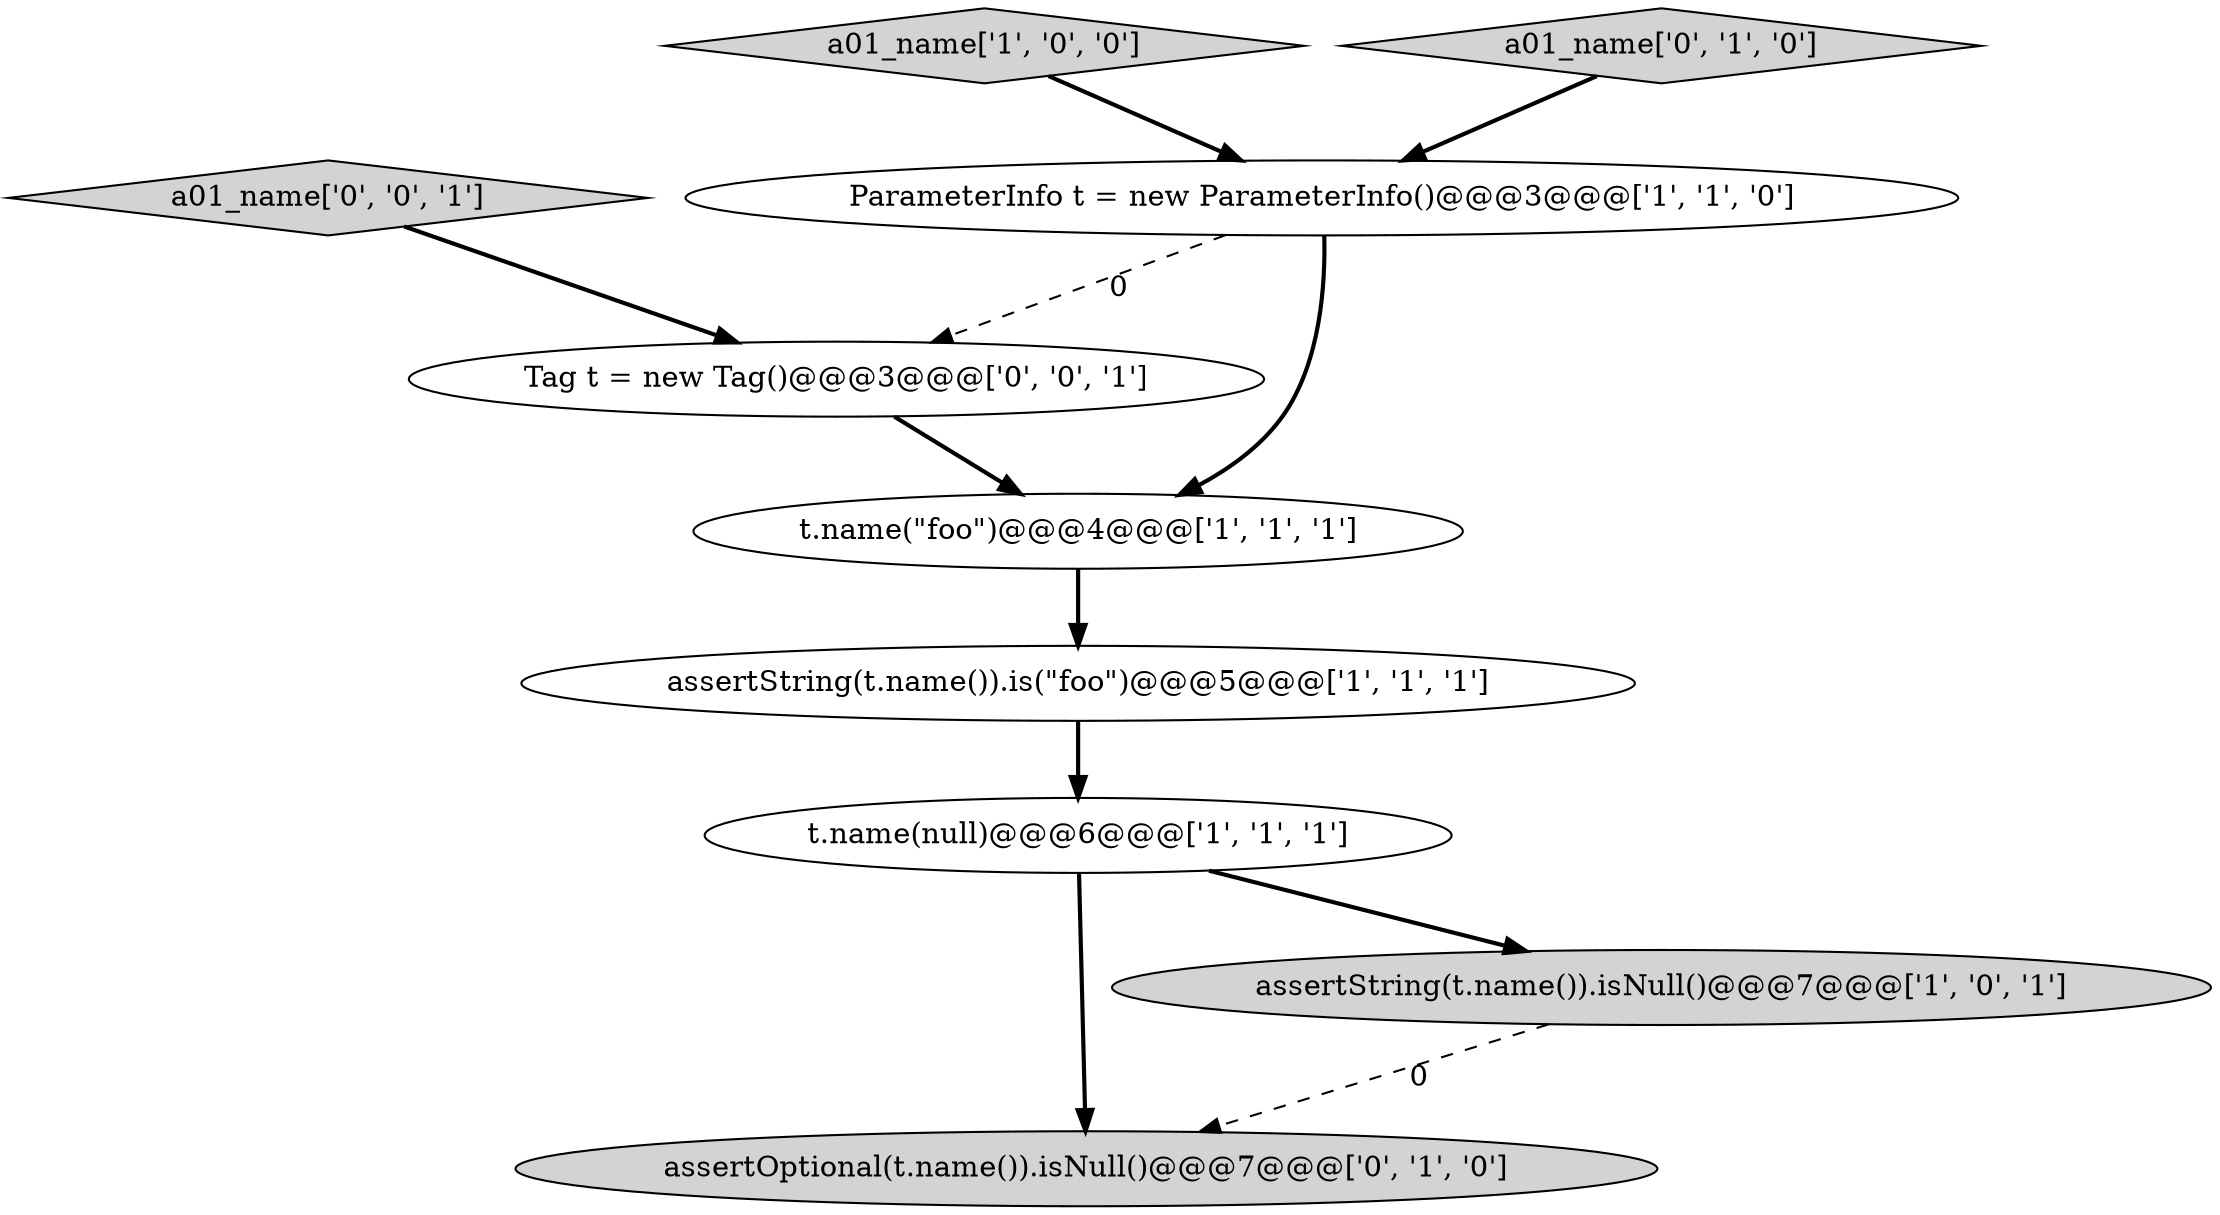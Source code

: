 digraph {
7 [style = filled, label = "assertOptional(t.name()).isNull()@@@7@@@['0', '1', '0']", fillcolor = lightgray, shape = ellipse image = "AAA1AAABBB2BBB"];
1 [style = filled, label = "assertString(t.name()).is(\"foo\")@@@5@@@['1', '1', '1']", fillcolor = white, shape = ellipse image = "AAA0AAABBB1BBB"];
5 [style = filled, label = "a01_name['1', '0', '0']", fillcolor = lightgray, shape = diamond image = "AAA0AAABBB1BBB"];
2 [style = filled, label = "t.name(null)@@@6@@@['1', '1', '1']", fillcolor = white, shape = ellipse image = "AAA0AAABBB1BBB"];
9 [style = filled, label = "a01_name['0', '0', '1']", fillcolor = lightgray, shape = diamond image = "AAA0AAABBB3BBB"];
8 [style = filled, label = "Tag t = new Tag()@@@3@@@['0', '0', '1']", fillcolor = white, shape = ellipse image = "AAA0AAABBB3BBB"];
3 [style = filled, label = "assertString(t.name()).isNull()@@@7@@@['1', '0', '1']", fillcolor = lightgray, shape = ellipse image = "AAA0AAABBB1BBB"];
6 [style = filled, label = "a01_name['0', '1', '0']", fillcolor = lightgray, shape = diamond image = "AAA0AAABBB2BBB"];
0 [style = filled, label = "ParameterInfo t = new ParameterInfo()@@@3@@@['1', '1', '0']", fillcolor = white, shape = ellipse image = "AAA0AAABBB1BBB"];
4 [style = filled, label = "t.name(\"foo\")@@@4@@@['1', '1', '1']", fillcolor = white, shape = ellipse image = "AAA0AAABBB1BBB"];
6->0 [style = bold, label=""];
5->0 [style = bold, label=""];
9->8 [style = bold, label=""];
0->4 [style = bold, label=""];
8->4 [style = bold, label=""];
3->7 [style = dashed, label="0"];
1->2 [style = bold, label=""];
0->8 [style = dashed, label="0"];
2->7 [style = bold, label=""];
4->1 [style = bold, label=""];
2->3 [style = bold, label=""];
}
